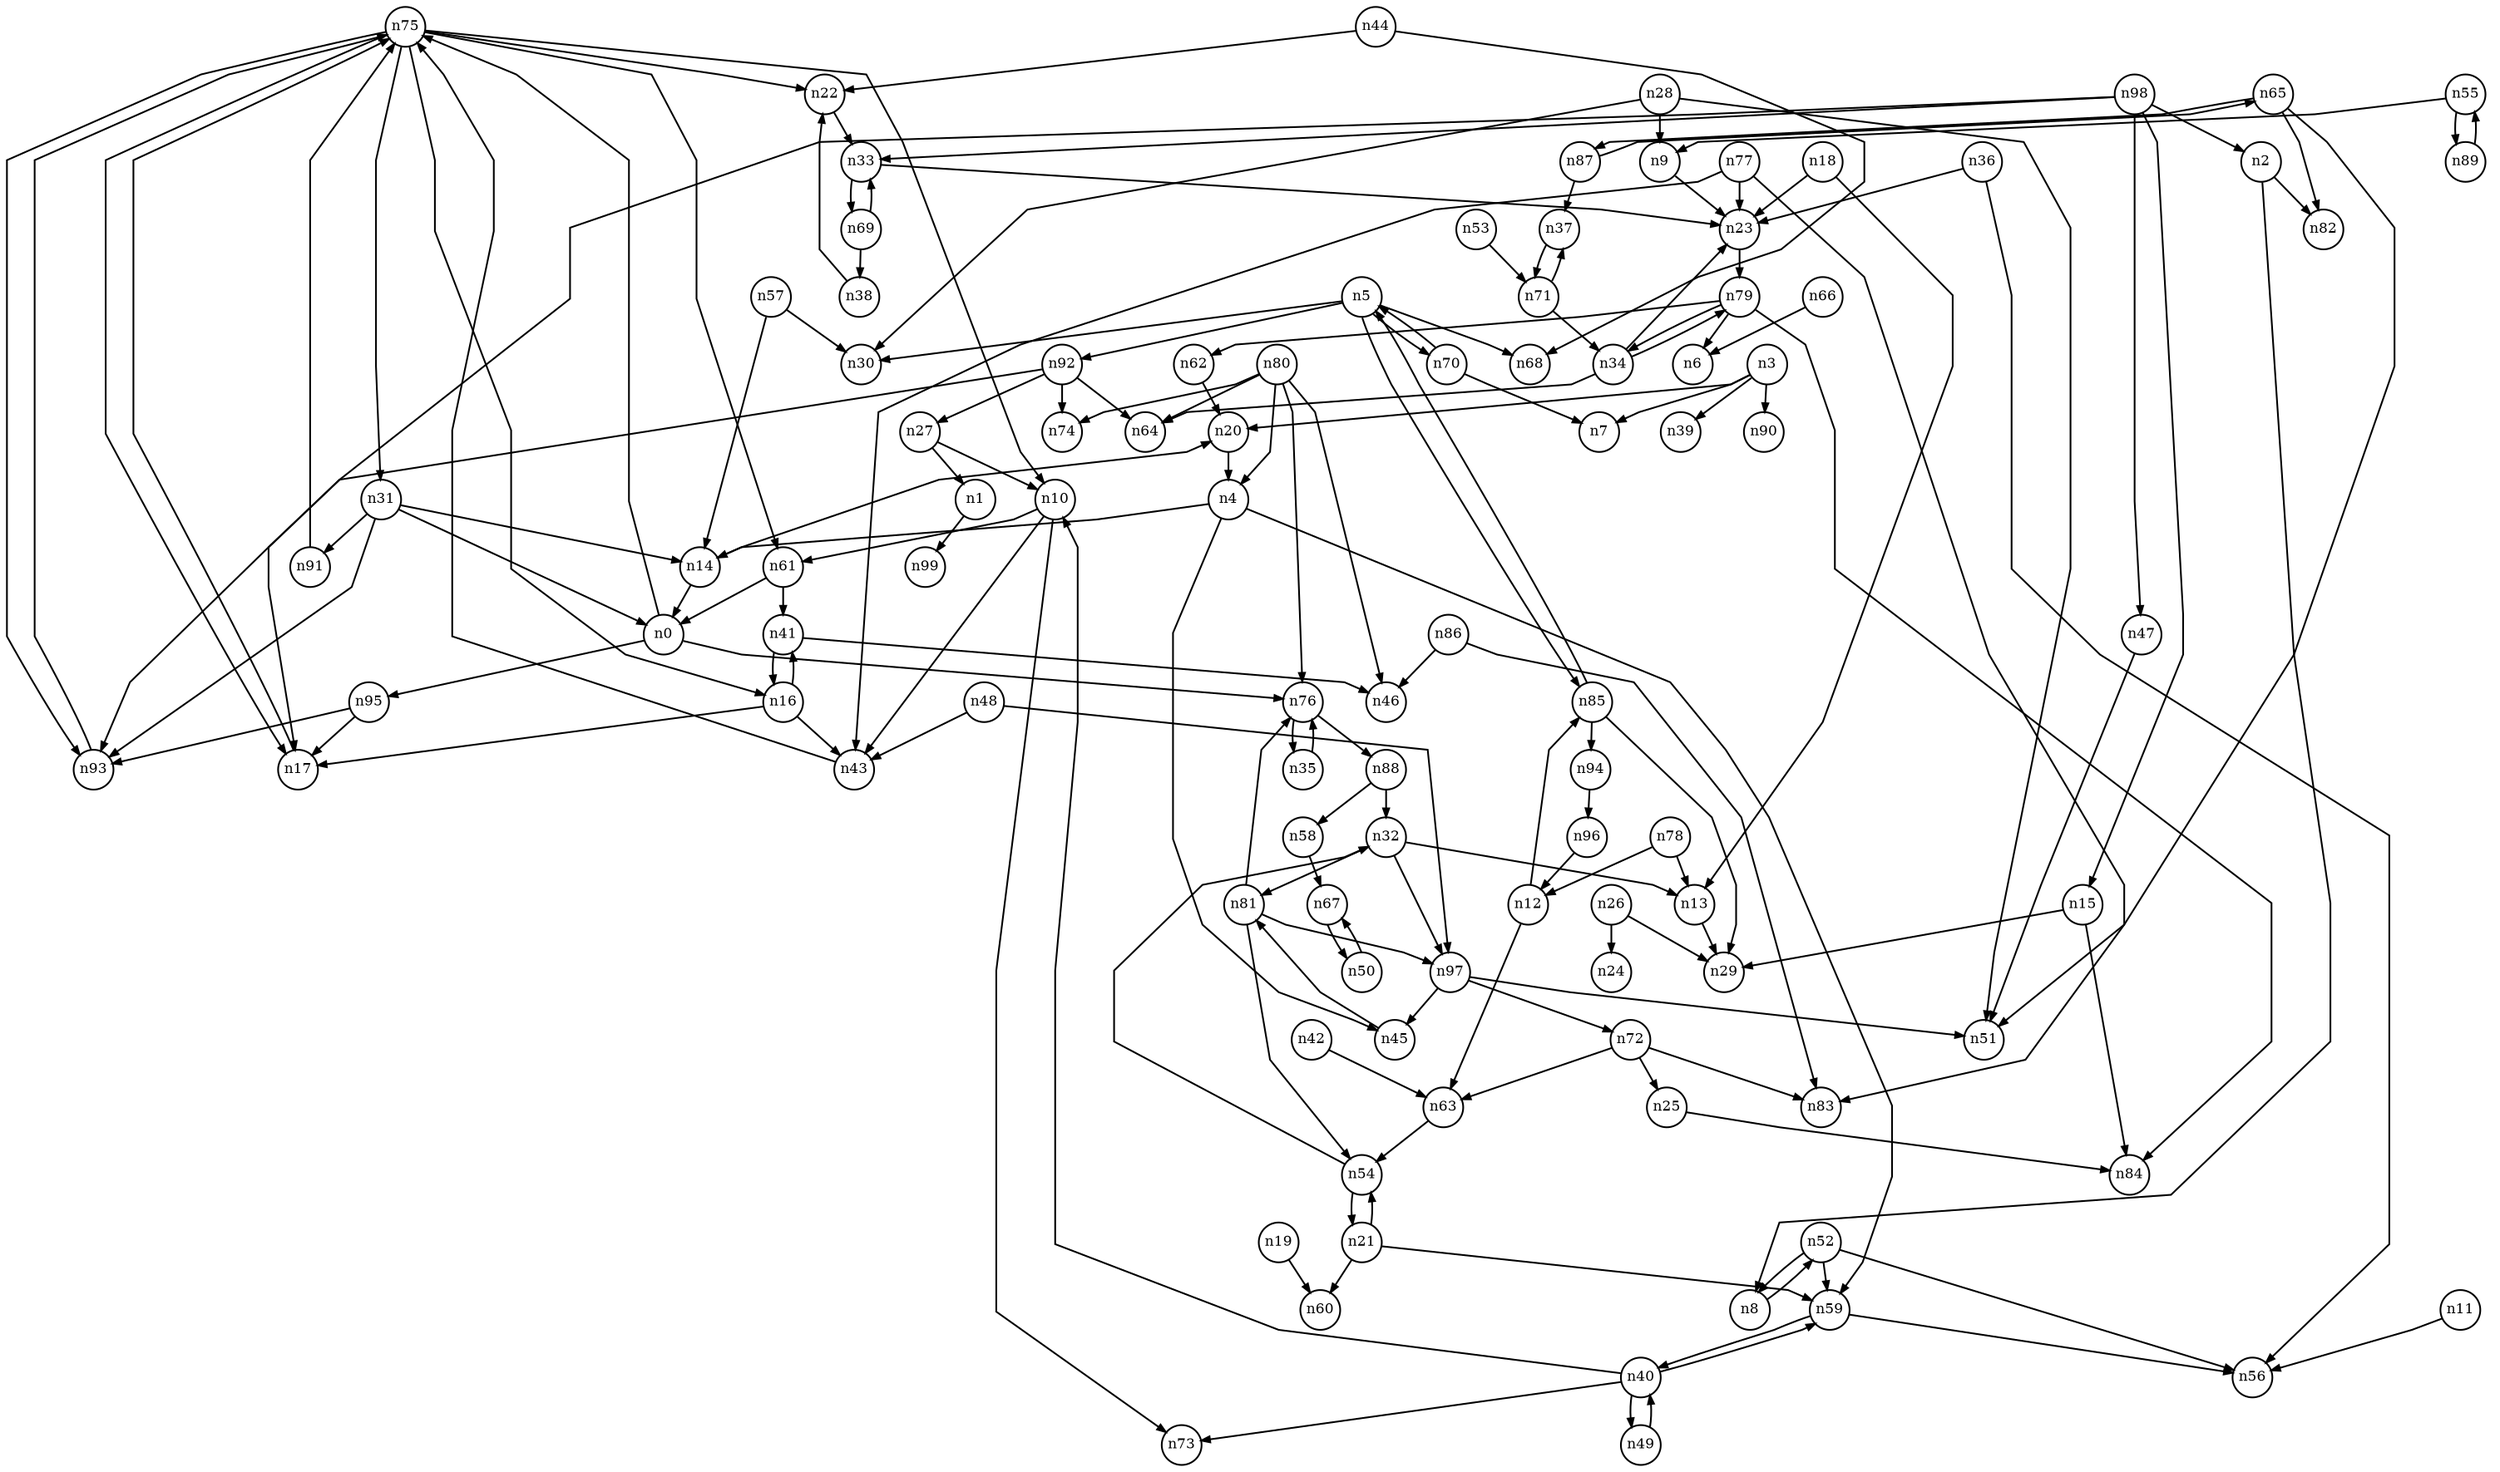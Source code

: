 digraph G{
splines=polyline;
ranksep=0.22;
nodesep=0.22;
nodesize=0.32;
fontsize=8
edge [arrowsize=0.5]
node [fontsize=8 shape=circle width=0.32 fixedsize=shape];

n75 -> n10
n75 -> n16
n75 -> n17
n75 -> n22
n75 -> n31
n75 -> n93
n75 -> n61
n0 -> n75
n0 -> n76
n0 -> n95
n76 -> n35
n76 -> n88
n95 -> n17
n95 -> n93
n1 -> n99
n8 -> n52
n2 -> n8
n2 -> n82
n3 -> n7
n3 -> n20
n3 -> n39
n3 -> n90
n20 -> n4
n14 -> n20
n14 -> n0
n4 -> n14
n4 -> n45
n4 -> n59
n45 -> n81
n59 -> n56
n59 -> n40
n5 -> n30
n5 -> n68
n5 -> n70
n5 -> n85
n5 -> n92
n70 -> n7
n70 -> n5
n85 -> n29
n85 -> n94
n85 -> n5
n92 -> n27
n92 -> n64
n92 -> n74
n92 -> n93
n23 -> n79
n9 -> n23
n43 -> n75
n10 -> n43
n10 -> n73
n10 -> n61
n11 -> n56
n63 -> n54
n12 -> n63
n12 -> n85
n13 -> n29
n15 -> n29
n15 -> n84
n17 -> n75
n16 -> n17
n16 -> n41
n16 -> n43
n41 -> n46
n41 -> n16
n18 -> n13
n18 -> n23
n19 -> n60
n54 -> n32
n54 -> n21
n21 -> n54
n21 -> n59
n21 -> n60
n25 -> n84
n26 -> n24
n26 -> n29
n27 -> n1
n27 -> n10
n28 -> n9
n28 -> n30
n28 -> n51
n31 -> n14
n31 -> n91
n31 -> n93
n31 -> n0
n91 -> n75
n93 -> n75
n32 -> n13
n32 -> n81
n32 -> n97
n81 -> n76
n81 -> n97
n81 -> n54
n97 -> n45
n97 -> n51
n97 -> n72
n33 -> n23
n33 -> n69
n69 -> n38
n69 -> n33
n34 -> n23
n34 -> n64
n34 -> n79
n36 -> n23
n36 -> n56
n22 -> n33
n38 -> n22
n40 -> n10
n40 -> n49
n40 -> n59
n40 -> n73
n49 -> n40
n42 -> n63
n44 -> n22
n44 -> n68
n47 -> n51
n48 -> n43
n48 -> n97
n67 -> n50
n50 -> n67
n52 -> n8
n52 -> n56
n52 -> n59
n71 -> n34
n71 -> n37
n53 -> n71
n55 -> n9
n55 -> n89
n89 -> n55
n57 -> n14
n57 -> n30
n58 -> n67
n61 -> n0
n61 -> n41
n62 -> n20
n65 -> n51
n65 -> n82
n65 -> n87
n87 -> n37
n87 -> n65
n66 -> n6
n37 -> n71
n72 -> n25
n72 -> n63
n72 -> n83
n35 -> n76
n77 -> n23
n77 -> n43
n77 -> n83
n78 -> n12
n78 -> n13
n79 -> n6
n79 -> n34
n79 -> n62
n79 -> n84
n80 -> n4
n80 -> n46
n80 -> n64
n80 -> n74
n80 -> n76
n94 -> n96
n86 -> n46
n86 -> n83
n88 -> n32
n88 -> n58
n96 -> n12
n98 -> n2
n98 -> n15
n98 -> n17
n98 -> n33
n98 -> n47
}
